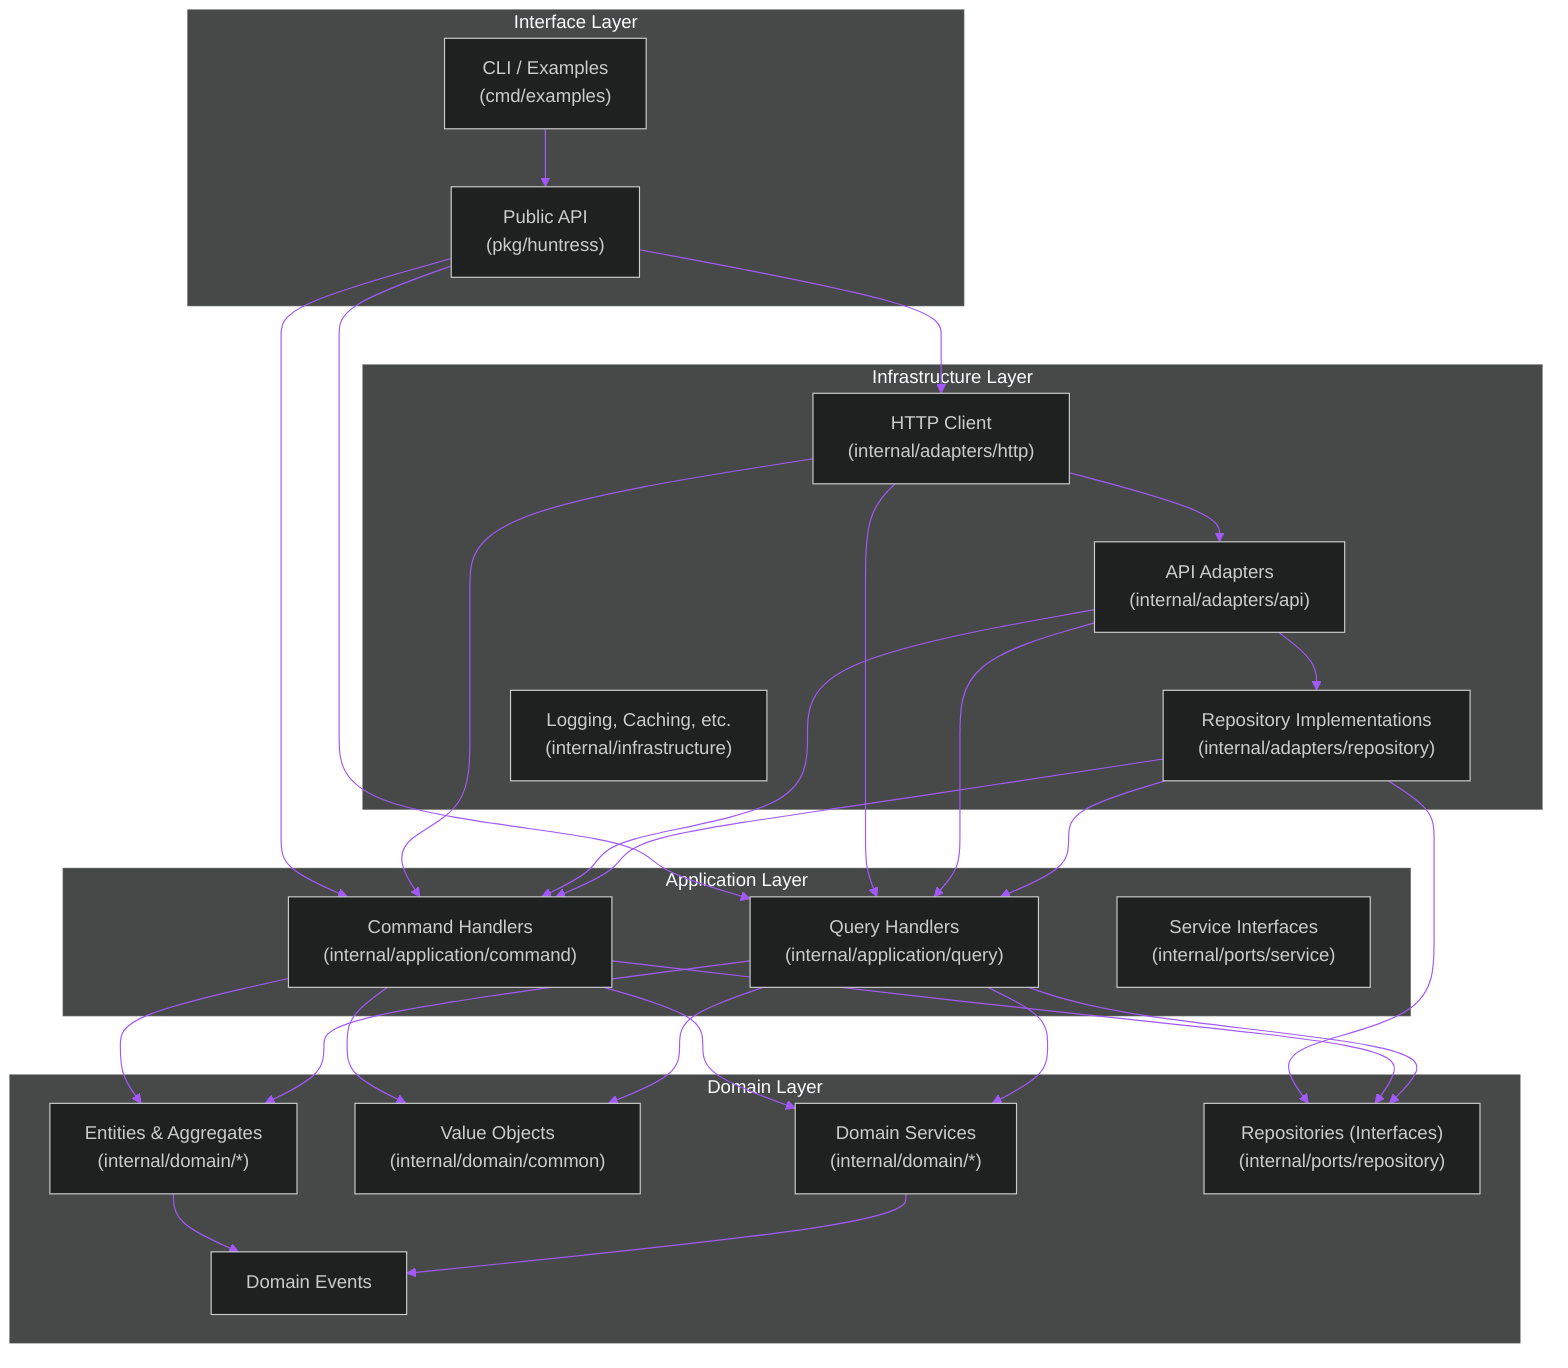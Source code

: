 ---
id: 2cf2bcc7-71f7-44fd-915b-570ea26ad23b
---
%%{init: {"theme": "dark", "themeVariables": { "primaryColor": "#6c2eb6", "primaryTextColor": "#fff", "primaryBorderColor": "#a259f7", "lineColor": "#a259f7", "secondaryColor": "#2d0036", "tertiaryColor": "#1a001f", "fontSize": "16px" }}}%%
flowchart TD
    subgraph Interface_Layer["Interface Layer"]
        A1["Public API<br/>(pkg/huntress)"]
        A2["CLI / Examples<br/>(cmd/examples)"]
    end
    subgraph Infrastructure_Layer["Infrastructure Layer"]
        B1["HTTP Client<br/>(internal/adapters/http)"]
        B2["API Adapters<br/>(internal/adapters/api)"]
        B3["Repository Implementations<br/>(internal/adapters/repository)"]
        B4["Logging, Caching, etc.<br/>(internal/infrastructure)"]
    end
    subgraph Application_Layer["Application Layer"]
        C1["Command Handlers<br/>(internal/application/command)"]
        C2["Query Handlers<br/>(internal/application/query)"]
        C3["Service Interfaces<br/>(internal/ports/service)"]
    end
    subgraph Domain_Layer["Domain Layer"]
        D1["Entities & Aggregates<br/>(internal/domain/*)"]
        D2["Value Objects<br/>(internal/domain/common)"]
        D3["Domain Services<br/>(internal/domain/*)"]
        D4["Repositories (Interfaces)<br/>(internal/ports/repository)"]
        D5["Domain Events"]
    end
    A1 --> B1
    A1 --> C1
    A1 --> C2
    A2 --> A1
    B1 --> B2
    B2 --> B3
    B3 --> D4
    C1 --> D1
    C1 --> D2
    C1 --> D3
    C1 --> D4
    C2 --> D1
    C2 --> D2
    C2 --> D3
    C2 --> D4
    D1 --> D5
    D3 --> D5
    B1 --> C1
    B1 --> C2
    B2 --> C1
    B2 --> C2
    B3 --> C1
    B3 --> C2